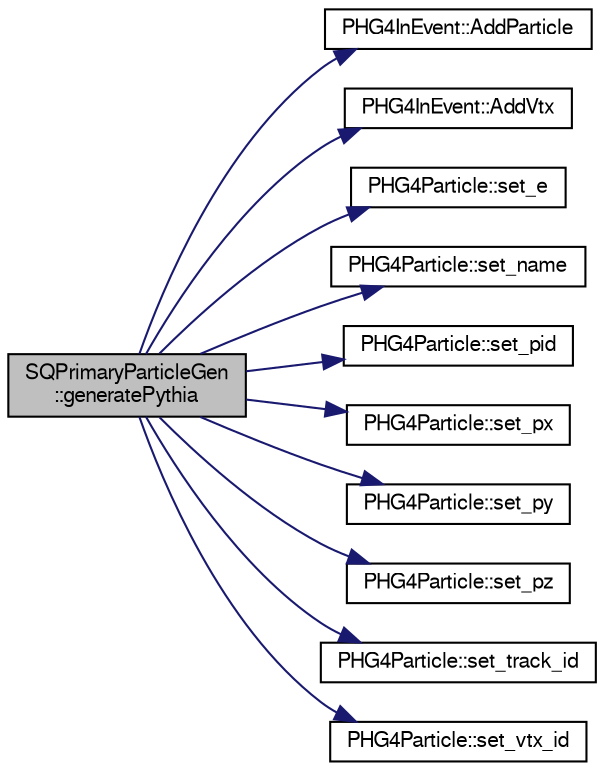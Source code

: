 digraph "SQPrimaryParticleGen::generatePythia"
{
  bgcolor="transparent";
  edge [fontname="FreeSans",fontsize="10",labelfontname="FreeSans",labelfontsize="10"];
  node [fontname="FreeSans",fontsize="10",shape=record];
  rankdir="LR";
  Node1 [label="SQPrimaryParticleGen\l::generatePythia",height=0.2,width=0.4,color="black", fillcolor="grey75", style="filled" fontcolor="black"];
  Node1 -> Node2 [color="midnightblue",fontsize="10",style="solid",fontname="FreeSans"];
  Node2 [label="PHG4InEvent::AddParticle",height=0.2,width=0.4,color="black",URL="$db/d62/classPHG4InEvent.html#a1ce8225b21358e01f87adfd4b5d46d4b"];
  Node1 -> Node3 [color="midnightblue",fontsize="10",style="solid",fontname="FreeSans"];
  Node3 [label="PHG4InEvent::AddVtx",height=0.2,width=0.4,color="black",URL="$db/d62/classPHG4InEvent.html#a3aceec54176f99daca9282e7df169148"];
  Node1 -> Node4 [color="midnightblue",fontsize="10",style="solid",fontname="FreeSans"];
  Node4 [label="PHG4Particle::set_e",height=0.2,width=0.4,color="black",URL="$de/dc9/classPHG4Particle.html#a7d23cfc1ee659e728ccce239388bce98"];
  Node1 -> Node5 [color="midnightblue",fontsize="10",style="solid",fontname="FreeSans"];
  Node5 [label="PHG4Particle::set_name",height=0.2,width=0.4,color="black",URL="$de/dc9/classPHG4Particle.html#aee8ffddf6f6d6f13e10d836e029b1f85"];
  Node1 -> Node6 [color="midnightblue",fontsize="10",style="solid",fontname="FreeSans"];
  Node6 [label="PHG4Particle::set_pid",height=0.2,width=0.4,color="black",URL="$de/dc9/classPHG4Particle.html#a46b6688accb92b757c61c937b2096cfd"];
  Node1 -> Node7 [color="midnightblue",fontsize="10",style="solid",fontname="FreeSans"];
  Node7 [label="PHG4Particle::set_px",height=0.2,width=0.4,color="black",URL="$de/dc9/classPHG4Particle.html#af31b6defcc11e390aba98f174758e512"];
  Node1 -> Node8 [color="midnightblue",fontsize="10",style="solid",fontname="FreeSans"];
  Node8 [label="PHG4Particle::set_py",height=0.2,width=0.4,color="black",URL="$de/dc9/classPHG4Particle.html#ac770ea1bf23f97f632266874287ffab8"];
  Node1 -> Node9 [color="midnightblue",fontsize="10",style="solid",fontname="FreeSans"];
  Node9 [label="PHG4Particle::set_pz",height=0.2,width=0.4,color="black",URL="$de/dc9/classPHG4Particle.html#afa639bd82e60cd2a24777a530b1f5851"];
  Node1 -> Node10 [color="midnightblue",fontsize="10",style="solid",fontname="FreeSans"];
  Node10 [label="PHG4Particle::set_track_id",height=0.2,width=0.4,color="black",URL="$de/dc9/classPHG4Particle.html#ae8c7ae2b08b94a22cf92f21a7e02e032"];
  Node1 -> Node11 [color="midnightblue",fontsize="10",style="solid",fontname="FreeSans"];
  Node11 [label="PHG4Particle::set_vtx_id",height=0.2,width=0.4,color="black",URL="$de/dc9/classPHG4Particle.html#a4425c997564dec94c9aa0a2b21c7b05c"];
}
